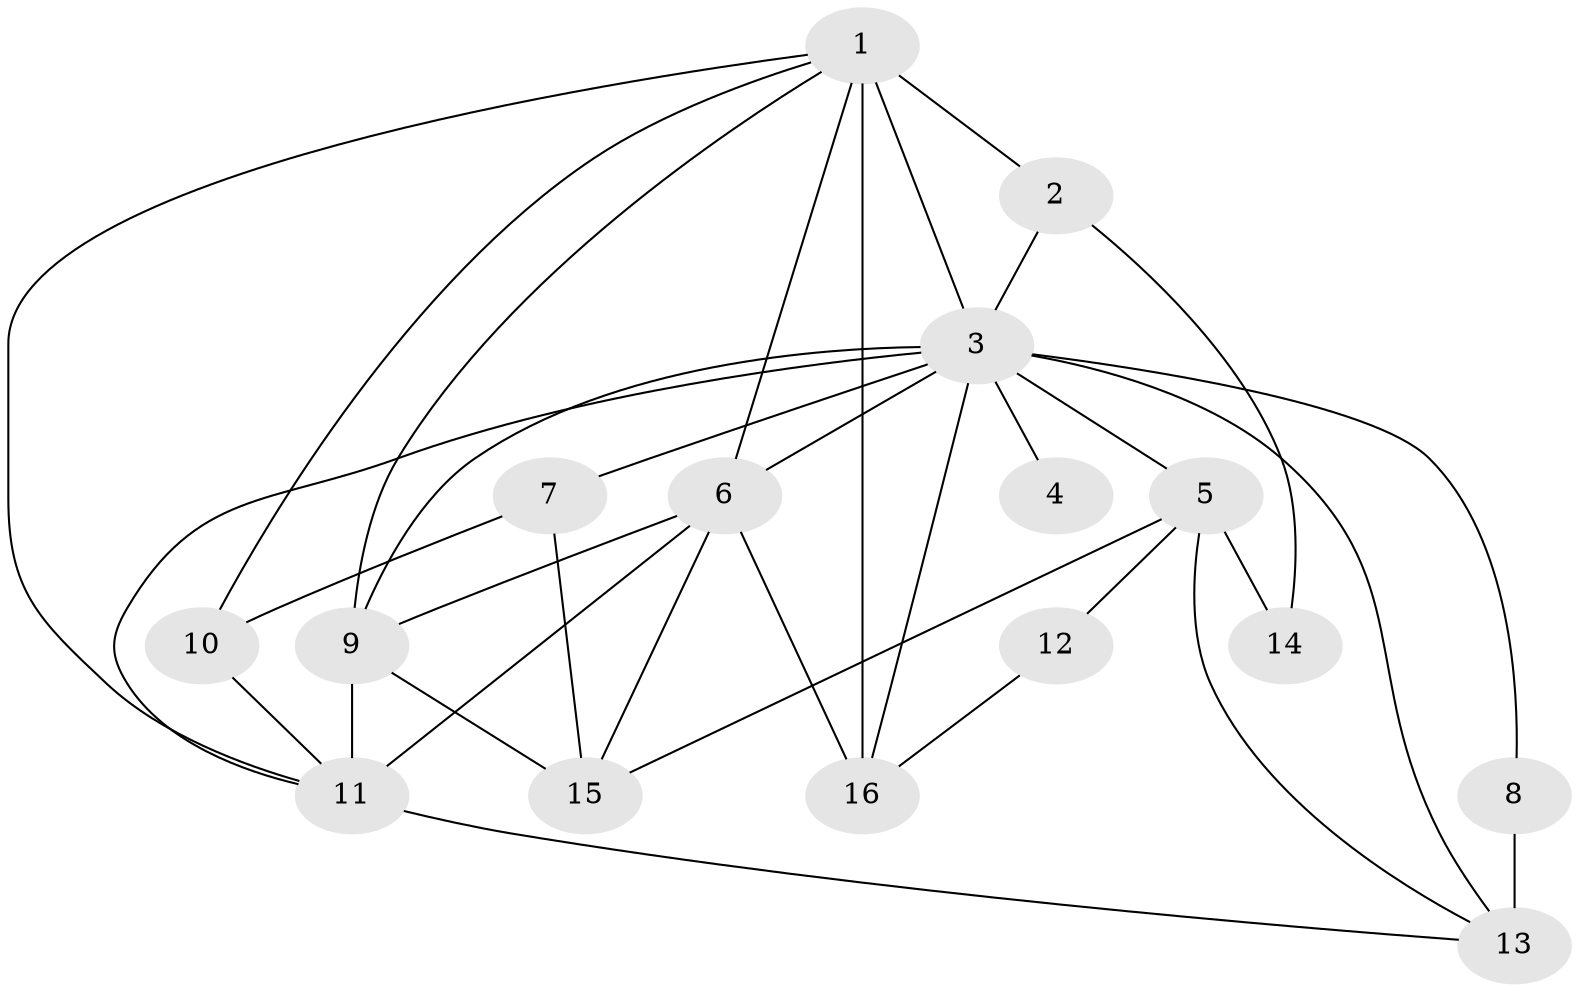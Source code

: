 // original degree distribution, {5: 0.11320754716981132, 2: 0.3584905660377358, 9: 0.018867924528301886, 4: 0.16981132075471697, 6: 0.05660377358490566, 3: 0.11320754716981132, 1: 0.16981132075471697}
// Generated by graph-tools (version 1.1) at 2025/49/03/04/25 22:49:00]
// undirected, 16 vertices, 34 edges
graph export_dot {
  node [color=gray90,style=filled];
  1;
  2;
  3;
  4;
  5;
  6;
  7;
  8;
  9;
  10;
  11;
  12;
  13;
  14;
  15;
  16;
  1 -- 2 [weight=2.0];
  1 -- 3 [weight=2.0];
  1 -- 6 [weight=1.0];
  1 -- 9 [weight=1.0];
  1 -- 10 [weight=1.0];
  1 -- 11 [weight=1.0];
  1 -- 16 [weight=2.0];
  2 -- 3 [weight=1.0];
  2 -- 14 [weight=1.0];
  3 -- 4 [weight=2.0];
  3 -- 5 [weight=1.0];
  3 -- 6 [weight=1.0];
  3 -- 7 [weight=1.0];
  3 -- 8 [weight=1.0];
  3 -- 9 [weight=1.0];
  3 -- 11 [weight=1.0];
  3 -- 13 [weight=1.0];
  3 -- 16 [weight=1.0];
  5 -- 12 [weight=1.0];
  5 -- 13 [weight=1.0];
  5 -- 14 [weight=1.0];
  5 -- 15 [weight=1.0];
  6 -- 9 [weight=1.0];
  6 -- 11 [weight=1.0];
  6 -- 15 [weight=1.0];
  6 -- 16 [weight=1.0];
  7 -- 10 [weight=1.0];
  7 -- 15 [weight=1.0];
  8 -- 13 [weight=4.0];
  9 -- 11 [weight=2.0];
  9 -- 15 [weight=1.0];
  10 -- 11 [weight=1.0];
  11 -- 13 [weight=1.0];
  12 -- 16 [weight=1.0];
}

